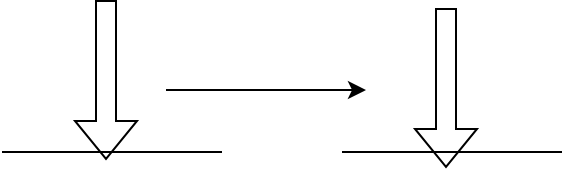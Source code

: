 <mxfile version="16.5.1" type="device"><diagram id="7nTozxGmHXI9lKXgc4wq" name="第 1 页"><mxGraphModel dx="782" dy="549" grid="1" gridSize="10" guides="1" tooltips="1" connect="1" arrows="1" fold="1" page="1" pageScale="1" pageWidth="827" pageHeight="1169" math="0" shadow="0"><root><mxCell id="0"/><mxCell id="1" parent="0"/><mxCell id="bT1ijE1OylZQt7sjh2kG-1" value="" style="shape=flexArrow;endArrow=classic;html=1;rounded=0;" edge="1" parent="1"><mxGeometry width="50" height="50" relative="1" as="geometry"><mxPoint x="130" y="195" as="sourcePoint"/><mxPoint x="130" y="275" as="targetPoint"/></mxGeometry></mxCell><mxCell id="bT1ijE1OylZQt7sjh2kG-2" value="" style="endArrow=none;html=1;rounded=0;" edge="1" parent="1"><mxGeometry width="50" height="50" relative="1" as="geometry"><mxPoint x="78" y="271" as="sourcePoint"/><mxPoint x="188" y="271" as="targetPoint"/></mxGeometry></mxCell><mxCell id="bT1ijE1OylZQt7sjh2kG-3" value="" style="shape=flexArrow;endArrow=classic;html=1;rounded=0;" edge="1" parent="1"><mxGeometry width="50" height="50" relative="1" as="geometry"><mxPoint x="300" y="199" as="sourcePoint"/><mxPoint x="300" y="279" as="targetPoint"/></mxGeometry></mxCell><mxCell id="bT1ijE1OylZQt7sjh2kG-4" value="" style="endArrow=none;html=1;rounded=0;" edge="1" parent="1"><mxGeometry width="50" height="50" relative="1" as="geometry"><mxPoint x="248" y="271" as="sourcePoint"/><mxPoint x="358" y="271" as="targetPoint"/></mxGeometry></mxCell><mxCell id="bT1ijE1OylZQt7sjh2kG-5" value="" style="endArrow=classic;html=1;rounded=0;" edge="1" parent="1"><mxGeometry width="50" height="50" relative="1" as="geometry"><mxPoint x="160" y="240" as="sourcePoint"/><mxPoint x="260" y="240" as="targetPoint"/></mxGeometry></mxCell></root></mxGraphModel></diagram></mxfile>